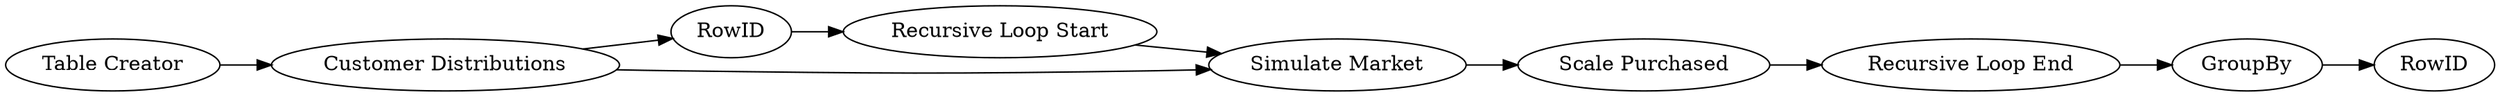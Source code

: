 digraph {
	"-4728843943363116924_8" [label=RowID]
	"-4728843943363116924_10" [label=RowID]
	"-4728843943363116924_9" [label=GroupBy]
	"-4728843943363116924_6" [label="Scale Purchased"]
	"-4728843943363116924_3" [label="Simulate Market"]
	"-4728843943363116924_1" [label="Table Creator"]
	"-4728843943363116924_4" [label="Recursive Loop Start"]
	"-4728843943363116924_7" [label="Recursive Loop End"]
	"-4728843943363116924_2" [label="Customer Distributions"]
	"-4728843943363116924_6" -> "-4728843943363116924_7"
	"-4728843943363116924_2" -> "-4728843943363116924_3"
	"-4728843943363116924_7" -> "-4728843943363116924_9"
	"-4728843943363116924_2" -> "-4728843943363116924_8"
	"-4728843943363116924_4" -> "-4728843943363116924_3"
	"-4728843943363116924_8" -> "-4728843943363116924_4"
	"-4728843943363116924_9" -> "-4728843943363116924_10"
	"-4728843943363116924_3" -> "-4728843943363116924_6"
	"-4728843943363116924_1" -> "-4728843943363116924_2"
	rankdir=LR
}
